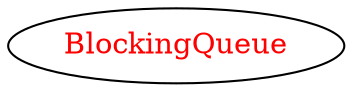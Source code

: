 digraph dependencyGraph {
 concentrate=true;
 ranksep="2.0";
 rankdir="LR"; 
 splines="ortho";
"BlockingQueue" [fontcolor="red"];
}